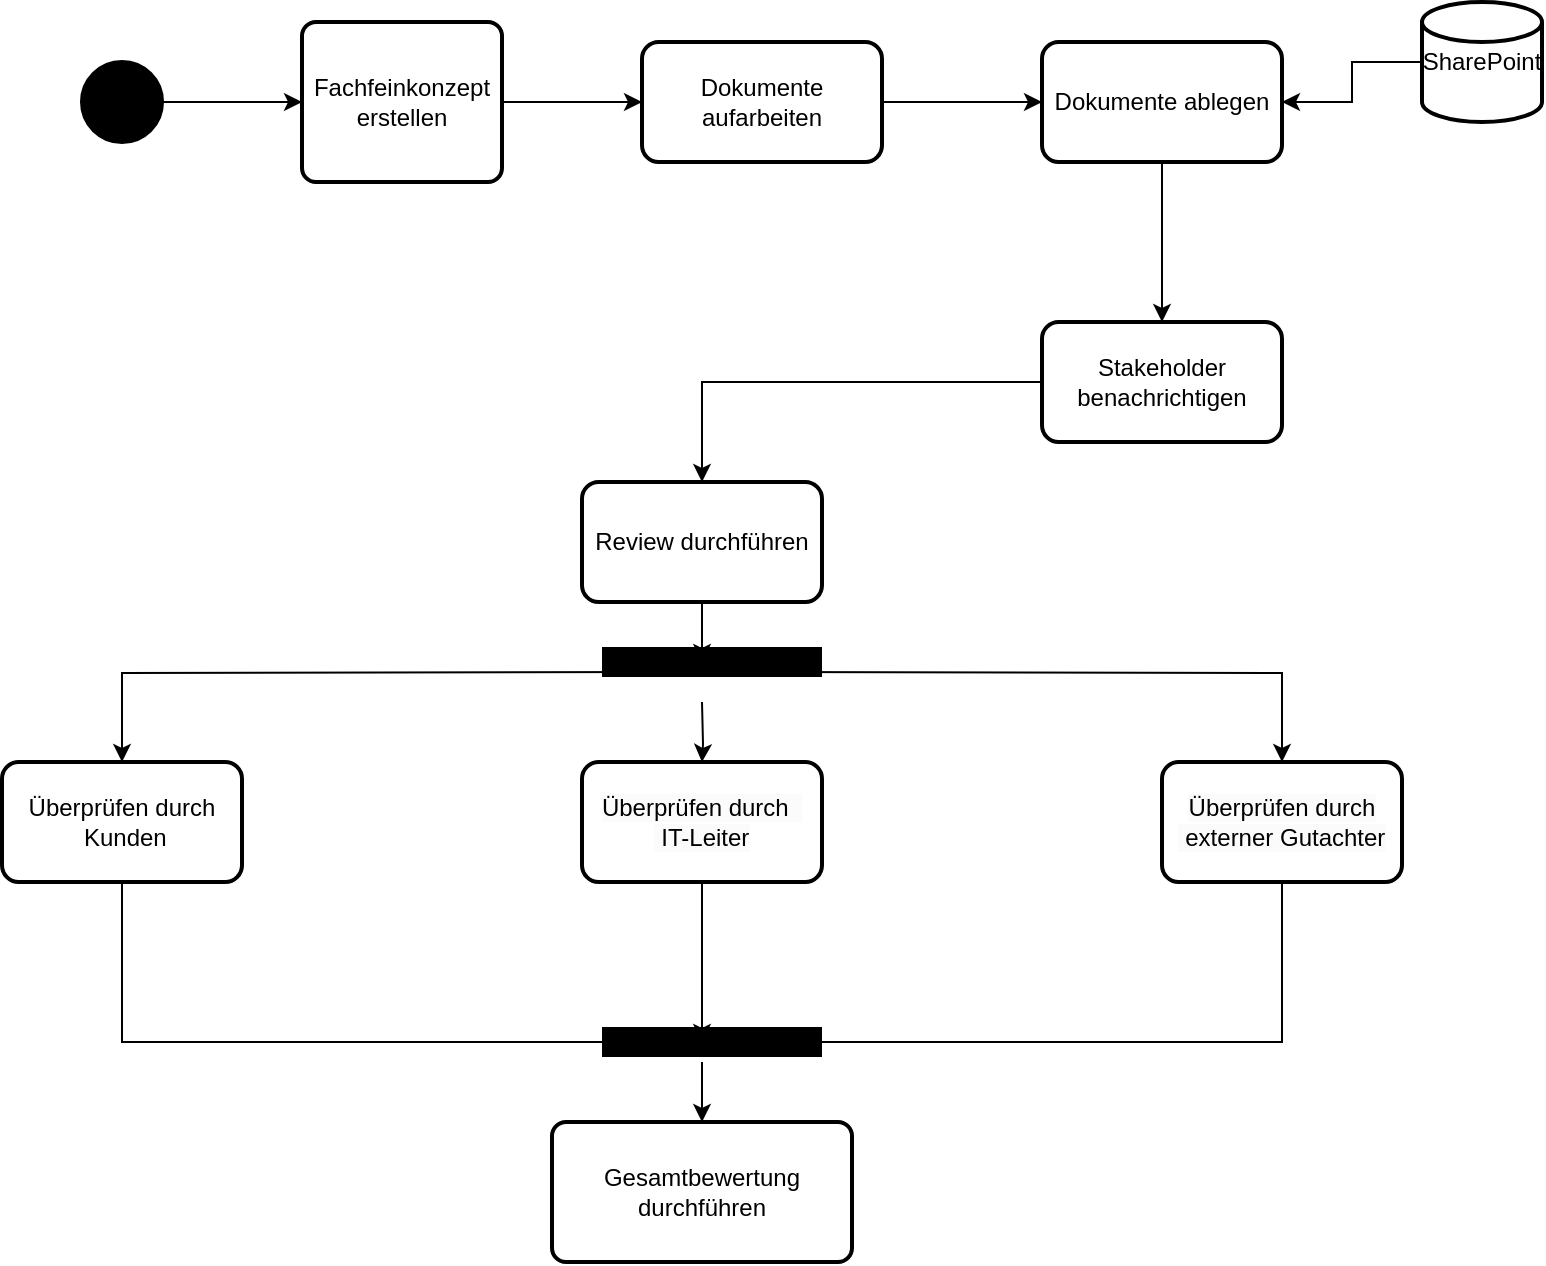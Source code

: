 <mxfile version="22.0.4" type="github">
  <diagram name="Seite-1" id="4uEQWGBOSVK4lKFrfHZp">
    <mxGraphModel dx="871" dy="566" grid="1" gridSize="10" guides="1" tooltips="1" connect="1" arrows="1" fold="1" page="1" pageScale="1" pageWidth="827" pageHeight="1169" math="0" shadow="0">
      <root>
        <mxCell id="0" />
        <mxCell id="1" parent="0" />
        <mxCell id="-mwzHlTSXCIwCckR4kkh-3" value="" style="edgeStyle=orthogonalEdgeStyle;rounded=0;orthogonalLoop=1;jettySize=auto;html=1;" edge="1" parent="1" source="-mwzHlTSXCIwCckR4kkh-1" target="-mwzHlTSXCIwCckR4kkh-2">
          <mxGeometry relative="1" as="geometry">
            <Array as="points">
              <mxPoint x="200" y="60" />
              <mxPoint x="200" y="60" />
            </Array>
          </mxGeometry>
        </mxCell>
        <mxCell id="-mwzHlTSXCIwCckR4kkh-1" value="" style="strokeWidth=2;html=1;shape=mxgraph.flowchart.start_2;whiteSpace=wrap;fillColor=#000000;" vertex="1" parent="1">
          <mxGeometry x="90" y="40" width="40" height="40" as="geometry" />
        </mxCell>
        <mxCell id="-mwzHlTSXCIwCckR4kkh-5" value="" style="edgeStyle=orthogonalEdgeStyle;rounded=0;orthogonalLoop=1;jettySize=auto;html=1;" edge="1" parent="1" source="-mwzHlTSXCIwCckR4kkh-2" target="-mwzHlTSXCIwCckR4kkh-4">
          <mxGeometry relative="1" as="geometry" />
        </mxCell>
        <mxCell id="-mwzHlTSXCIwCckR4kkh-2" value="Fachfeinkonzept erstellen" style="rounded=1;whiteSpace=wrap;html=1;absoluteArcSize=1;arcSize=14;strokeWidth=2;" vertex="1" parent="1">
          <mxGeometry x="200" y="20" width="100" height="80" as="geometry" />
        </mxCell>
        <mxCell id="-mwzHlTSXCIwCckR4kkh-9" value="" style="edgeStyle=orthogonalEdgeStyle;rounded=0;orthogonalLoop=1;jettySize=auto;html=1;" edge="1" parent="1" source="-mwzHlTSXCIwCckR4kkh-4" target="-mwzHlTSXCIwCckR4kkh-8">
          <mxGeometry relative="1" as="geometry" />
        </mxCell>
        <mxCell id="-mwzHlTSXCIwCckR4kkh-4" value="Dokumente aufarbeiten" style="whiteSpace=wrap;html=1;rounded=1;arcSize=14;strokeWidth=2;" vertex="1" parent="1">
          <mxGeometry x="370" y="30" width="120" height="60" as="geometry" />
        </mxCell>
        <mxCell id="-mwzHlTSXCIwCckR4kkh-7" style="edgeStyle=orthogonalEdgeStyle;rounded=0;orthogonalLoop=1;jettySize=auto;html=1;exitX=0.5;exitY=1;exitDx=0;exitDy=0;" edge="1" parent="1" source="-mwzHlTSXCIwCckR4kkh-2" target="-mwzHlTSXCIwCckR4kkh-2">
          <mxGeometry relative="1" as="geometry" />
        </mxCell>
        <mxCell id="-mwzHlTSXCIwCckR4kkh-14" value="" style="edgeStyle=orthogonalEdgeStyle;rounded=0;orthogonalLoop=1;jettySize=auto;html=1;" edge="1" parent="1" source="-mwzHlTSXCIwCckR4kkh-8" target="-mwzHlTSXCIwCckR4kkh-13">
          <mxGeometry relative="1" as="geometry" />
        </mxCell>
        <mxCell id="-mwzHlTSXCIwCckR4kkh-8" value="Dokumente ablegen" style="whiteSpace=wrap;html=1;rounded=1;arcSize=14;strokeWidth=2;" vertex="1" parent="1">
          <mxGeometry x="570" y="30" width="120" height="60" as="geometry" />
        </mxCell>
        <mxCell id="-mwzHlTSXCIwCckR4kkh-12" value="" style="edgeStyle=orthogonalEdgeStyle;rounded=0;orthogonalLoop=1;jettySize=auto;html=1;" edge="1" parent="1" source="-mwzHlTSXCIwCckR4kkh-10" target="-mwzHlTSXCIwCckR4kkh-8">
          <mxGeometry relative="1" as="geometry" />
        </mxCell>
        <mxCell id="-mwzHlTSXCIwCckR4kkh-10" value="SharePoint" style="strokeWidth=2;html=1;shape=mxgraph.flowchart.database;whiteSpace=wrap;" vertex="1" parent="1">
          <mxGeometry x="760" y="10" width="60" height="60" as="geometry" />
        </mxCell>
        <mxCell id="-mwzHlTSXCIwCckR4kkh-16" value="" style="edgeStyle=orthogonalEdgeStyle;rounded=0;orthogonalLoop=1;jettySize=auto;html=1;" edge="1" parent="1" source="-mwzHlTSXCIwCckR4kkh-13" target="-mwzHlTSXCIwCckR4kkh-15">
          <mxGeometry relative="1" as="geometry" />
        </mxCell>
        <mxCell id="-mwzHlTSXCIwCckR4kkh-13" value="Stakeholder benachrichtigen" style="whiteSpace=wrap;html=1;rounded=1;arcSize=14;strokeWidth=2;" vertex="1" parent="1">
          <mxGeometry x="570" y="170" width="120" height="60" as="geometry" />
        </mxCell>
        <mxCell id="-mwzHlTSXCIwCckR4kkh-18" value="" style="edgeStyle=orthogonalEdgeStyle;rounded=0;orthogonalLoop=1;jettySize=auto;html=1;" edge="1" parent="1" source="-mwzHlTSXCIwCckR4kkh-15">
          <mxGeometry relative="1" as="geometry">
            <mxPoint x="400" y="340" as="targetPoint" />
          </mxGeometry>
        </mxCell>
        <mxCell id="-mwzHlTSXCIwCckR4kkh-15" value="Review durchführen" style="whiteSpace=wrap;html=1;rounded=1;arcSize=14;strokeWidth=2;" vertex="1" parent="1">
          <mxGeometry x="340" y="250" width="120" height="60" as="geometry" />
        </mxCell>
        <mxCell id="-mwzHlTSXCIwCckR4kkh-20" value="" style="edgeStyle=orthogonalEdgeStyle;rounded=0;orthogonalLoop=1;jettySize=auto;html=1;" edge="1" parent="1" target="-mwzHlTSXCIwCckR4kkh-19">
          <mxGeometry relative="1" as="geometry">
            <mxPoint x="380" y="345" as="sourcePoint" />
          </mxGeometry>
        </mxCell>
        <mxCell id="-mwzHlTSXCIwCckR4kkh-22" value="" style="edgeStyle=orthogonalEdgeStyle;rounded=0;orthogonalLoop=1;jettySize=auto;html=1;" edge="1" parent="1" target="-mwzHlTSXCIwCckR4kkh-21">
          <mxGeometry relative="1" as="geometry">
            <mxPoint x="400" y="360" as="sourcePoint" />
          </mxGeometry>
        </mxCell>
        <mxCell id="-mwzHlTSXCIwCckR4kkh-26" value="" style="edgeStyle=orthogonalEdgeStyle;rounded=0;orthogonalLoop=1;jettySize=auto;html=1;" edge="1" parent="1" target="-mwzHlTSXCIwCckR4kkh-25">
          <mxGeometry relative="1" as="geometry">
            <mxPoint x="420" y="345" as="sourcePoint" />
          </mxGeometry>
        </mxCell>
        <mxCell id="-mwzHlTSXCIwCckR4kkh-28" value="" style="edgeStyle=orthogonalEdgeStyle;rounded=0;orthogonalLoop=1;jettySize=auto;html=1;" edge="1" parent="1" source="-mwzHlTSXCIwCckR4kkh-19">
          <mxGeometry relative="1" as="geometry">
            <mxPoint x="365" y="530" as="targetPoint" />
            <Array as="points">
              <mxPoint x="110" y="530" />
            </Array>
          </mxGeometry>
        </mxCell>
        <mxCell id="-mwzHlTSXCIwCckR4kkh-19" value="Überprüfen durch &amp;nbsp;Kunden" style="whiteSpace=wrap;html=1;rounded=1;arcSize=14;strokeWidth=2;" vertex="1" parent="1">
          <mxGeometry x="50" y="390" width="120" height="60" as="geometry" />
        </mxCell>
        <mxCell id="-mwzHlTSXCIwCckR4kkh-29" value="" style="edgeStyle=orthogonalEdgeStyle;rounded=0;orthogonalLoop=1;jettySize=auto;html=1;" edge="1" parent="1" source="-mwzHlTSXCIwCckR4kkh-21">
          <mxGeometry relative="1" as="geometry">
            <mxPoint x="400" y="530" as="targetPoint" />
          </mxGeometry>
        </mxCell>
        <mxCell id="-mwzHlTSXCIwCckR4kkh-21" value="&lt;span style=&quot;caret-color: rgb(0, 0, 0); color: rgb(0, 0, 0); font-family: Helvetica; font-size: 12px; font-style: normal; font-variant-caps: normal; font-weight: 400; letter-spacing: normal; text-align: center; text-indent: 0px; text-transform: none; word-spacing: 0px; -webkit-text-stroke-width: 0px; background-color: rgb(251, 251, 251); text-decoration: none; float: none; display: inline !important;&quot;&gt;Überprüfen durch &amp;nbsp; &amp;nbsp;IT-Leiter&lt;/span&gt;" style="whiteSpace=wrap;html=1;rounded=1;arcSize=14;strokeWidth=2;" vertex="1" parent="1">
          <mxGeometry x="340" y="390" width="120" height="60" as="geometry" />
        </mxCell>
        <mxCell id="-mwzHlTSXCIwCckR4kkh-31" value="" style="edgeStyle=orthogonalEdgeStyle;rounded=0;orthogonalLoop=1;jettySize=auto;html=1;entryX=1;entryY=0.5;entryDx=0;entryDy=0;" edge="1" parent="1" source="-mwzHlTSXCIwCckR4kkh-25">
          <mxGeometry relative="1" as="geometry">
            <mxPoint x="435" y="530" as="targetPoint" />
            <Array as="points">
              <mxPoint x="690" y="530" />
            </Array>
          </mxGeometry>
        </mxCell>
        <mxCell id="-mwzHlTSXCIwCckR4kkh-25" value="&lt;span style=&quot;caret-color: rgb(0, 0, 0); color: rgb(0, 0, 0); font-family: Helvetica; font-size: 12px; font-style: normal; font-variant-caps: normal; font-weight: 400; letter-spacing: normal; text-align: center; text-indent: 0px; text-transform: none; word-spacing: 0px; -webkit-text-stroke-width: 0px; background-color: rgb(251, 251, 251); text-decoration: none; float: none; display: inline !important;&quot;&gt;Überprüfen durch &amp;nbsp;externer Gutachter&lt;/span&gt;" style="whiteSpace=wrap;html=1;rounded=1;arcSize=14;strokeWidth=2;" vertex="1" parent="1">
          <mxGeometry x="630" y="390" width="120" height="60" as="geometry" />
        </mxCell>
        <mxCell id="-mwzHlTSXCIwCckR4kkh-34" value="" style="endArrow=none;html=1;rounded=0;strokeWidth=15;" edge="1" parent="1">
          <mxGeometry width="50" height="50" relative="1" as="geometry">
            <mxPoint x="350" y="340" as="sourcePoint" />
            <mxPoint x="460" y="340" as="targetPoint" />
          </mxGeometry>
        </mxCell>
        <mxCell id="-mwzHlTSXCIwCckR4kkh-35" value="" style="endArrow=none;html=1;rounded=0;strokeWidth=15;" edge="1" parent="1">
          <mxGeometry width="50" height="50" relative="1" as="geometry">
            <mxPoint x="350" y="530" as="sourcePoint" />
            <mxPoint x="460" y="530" as="targetPoint" />
          </mxGeometry>
        </mxCell>
        <mxCell id="-mwzHlTSXCIwCckR4kkh-36" value="" style="endArrow=classic;html=1;rounded=0;" edge="1" parent="1" target="-mwzHlTSXCIwCckR4kkh-37">
          <mxGeometry width="50" height="50" relative="1" as="geometry">
            <mxPoint x="400" y="540" as="sourcePoint" />
            <mxPoint x="400" y="590" as="targetPoint" />
          </mxGeometry>
        </mxCell>
        <mxCell id="-mwzHlTSXCIwCckR4kkh-37" value="Gesamtbewertung&lt;br&gt;durchführen" style="rounded=1;whiteSpace=wrap;html=1;absoluteArcSize=1;arcSize=14;strokeWidth=2;" vertex="1" parent="1">
          <mxGeometry x="325" y="570" width="150" height="70" as="geometry" />
        </mxCell>
      </root>
    </mxGraphModel>
  </diagram>
</mxfile>

